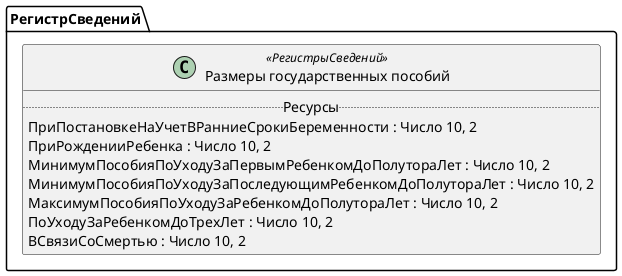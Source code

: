﻿@startuml РазмерыГосударственныхПособий
'!include templates.wsd
'..\include templates.wsd
class РегистрСведений.РазмерыГосударственныхПособий as "Размеры государственных пособий" <<РегистрыСведений>>
{
..Ресурсы..
ПриПостановкеНаУчетВРанниеСрокиБеременности : Число 10, 2
ПриРожденииРебенка : Число 10, 2
МинимумПособияПоУходуЗаПервымРебенкомДоПолутораЛет : Число 10, 2
МинимумПособияПоУходуЗаПоследующимРебенкомДоПолутораЛет : Число 10, 2
МаксимумПособияПоУходуЗаРебенкомДоПолутораЛет : Число 10, 2
ПоУходуЗаРебенкомДоТрехЛет : Число 10, 2
ВСвязиСоСмертью : Число 10, 2
}
@enduml

